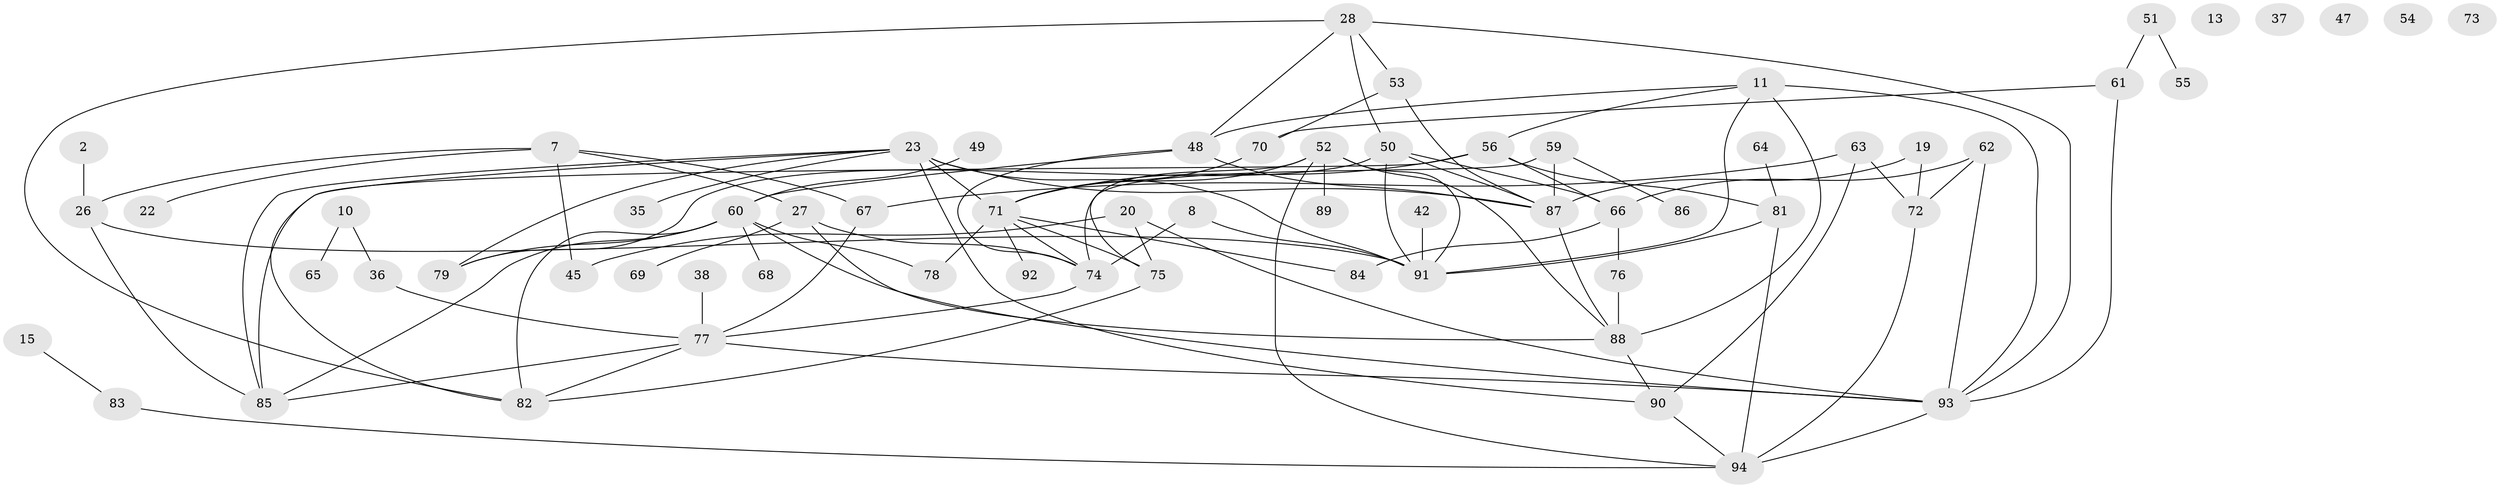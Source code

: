 // original degree distribution, {4: 0.1276595744680851, 1: 0.18085106382978725, 3: 0.22340425531914893, 5: 0.1595744680851064, 2: 0.14893617021276595, 6: 0.06382978723404255, 0: 0.05319148936170213, 7: 0.031914893617021274, 8: 0.010638297872340425}
// Generated by graph-tools (version 1.1) at 2025/43/03/04/25 21:43:34]
// undirected, 65 vertices, 105 edges
graph export_dot {
graph [start="1"]
  node [color=gray90,style=filled];
  2;
  7;
  8;
  10;
  11;
  13;
  15;
  19 [super="+17"];
  20;
  22;
  23 [super="+18"];
  26;
  27;
  28 [super="+6"];
  35;
  36;
  37;
  38;
  42;
  45;
  47;
  48 [super="+30"];
  49;
  50;
  51;
  52 [super="+9"];
  53;
  54;
  55;
  56 [super="+5+14"];
  59 [super="+16"];
  60 [super="+40+33"];
  61;
  62;
  63;
  64;
  65;
  66;
  67;
  68;
  69;
  70;
  71 [super="+32+41+46"];
  72;
  73;
  74 [super="+4"];
  75 [super="+39"];
  76;
  77 [super="+44"];
  78;
  79 [super="+34"];
  81;
  82;
  83;
  84;
  85;
  86;
  87 [super="+80"];
  88 [super="+58"];
  89;
  90;
  91 [super="+43"];
  92;
  93 [super="+1+29"];
  94;
  2 -- 26;
  7 -- 22;
  7 -- 26;
  7 -- 27;
  7 -- 45;
  7 -- 67;
  8 -- 74;
  8 -- 91;
  10 -- 36;
  10 -- 65;
  11 -- 48;
  11 -- 88 [weight=2];
  11 -- 93;
  11 -- 91;
  11 -- 56;
  15 -- 83;
  19 -- 72;
  19 -- 87;
  20 -- 45;
  20 -- 93 [weight=2];
  20 -- 75 [weight=2];
  23 -- 35;
  23 -- 82;
  23 -- 85;
  23 -- 87 [weight=2];
  23 -- 90;
  23 -- 91;
  23 -- 79;
  23 -- 71 [weight=2];
  26 -- 85;
  26 -- 91;
  27 -- 69;
  27 -- 88;
  27 -- 74;
  28 -- 48 [weight=2];
  28 -- 50;
  28 -- 53;
  28 -- 82;
  28 -- 93 [weight=2];
  36 -- 77;
  38 -- 77;
  42 -- 91;
  48 -- 74;
  48 -- 60 [weight=2];
  48 -- 87;
  49 -- 60;
  50 -- 66;
  50 -- 79;
  50 -- 91;
  50 -- 87;
  51 -- 55;
  51 -- 61;
  52 -- 88;
  52 -- 89;
  52 -- 91;
  52 -- 94;
  52 -- 71;
  52 -- 75;
  53 -- 70;
  53 -- 87;
  56 -- 66;
  56 -- 85;
  56 -- 81;
  56 -- 71;
  59 -- 74 [weight=2];
  59 -- 86;
  59 -- 87;
  60 -- 78;
  60 -- 85;
  60 -- 93 [weight=2];
  60 -- 82;
  60 -- 68;
  60 -- 79;
  61 -- 70;
  61 -- 93;
  62 -- 66;
  62 -- 72;
  62 -- 93;
  63 -- 67;
  63 -- 72;
  63 -- 90;
  64 -- 81;
  66 -- 76;
  66 -- 84;
  67 -- 77;
  70 -- 71;
  71 -- 78;
  71 -- 74 [weight=3];
  71 -- 75 [weight=2];
  71 -- 84;
  71 -- 92;
  72 -- 94;
  74 -- 77;
  75 -- 82;
  76 -- 88;
  77 -- 82;
  77 -- 85;
  77 -- 93;
  81 -- 94;
  81 -- 91;
  83 -- 94;
  87 -- 88;
  88 -- 90;
  90 -- 94;
  93 -- 94;
}
